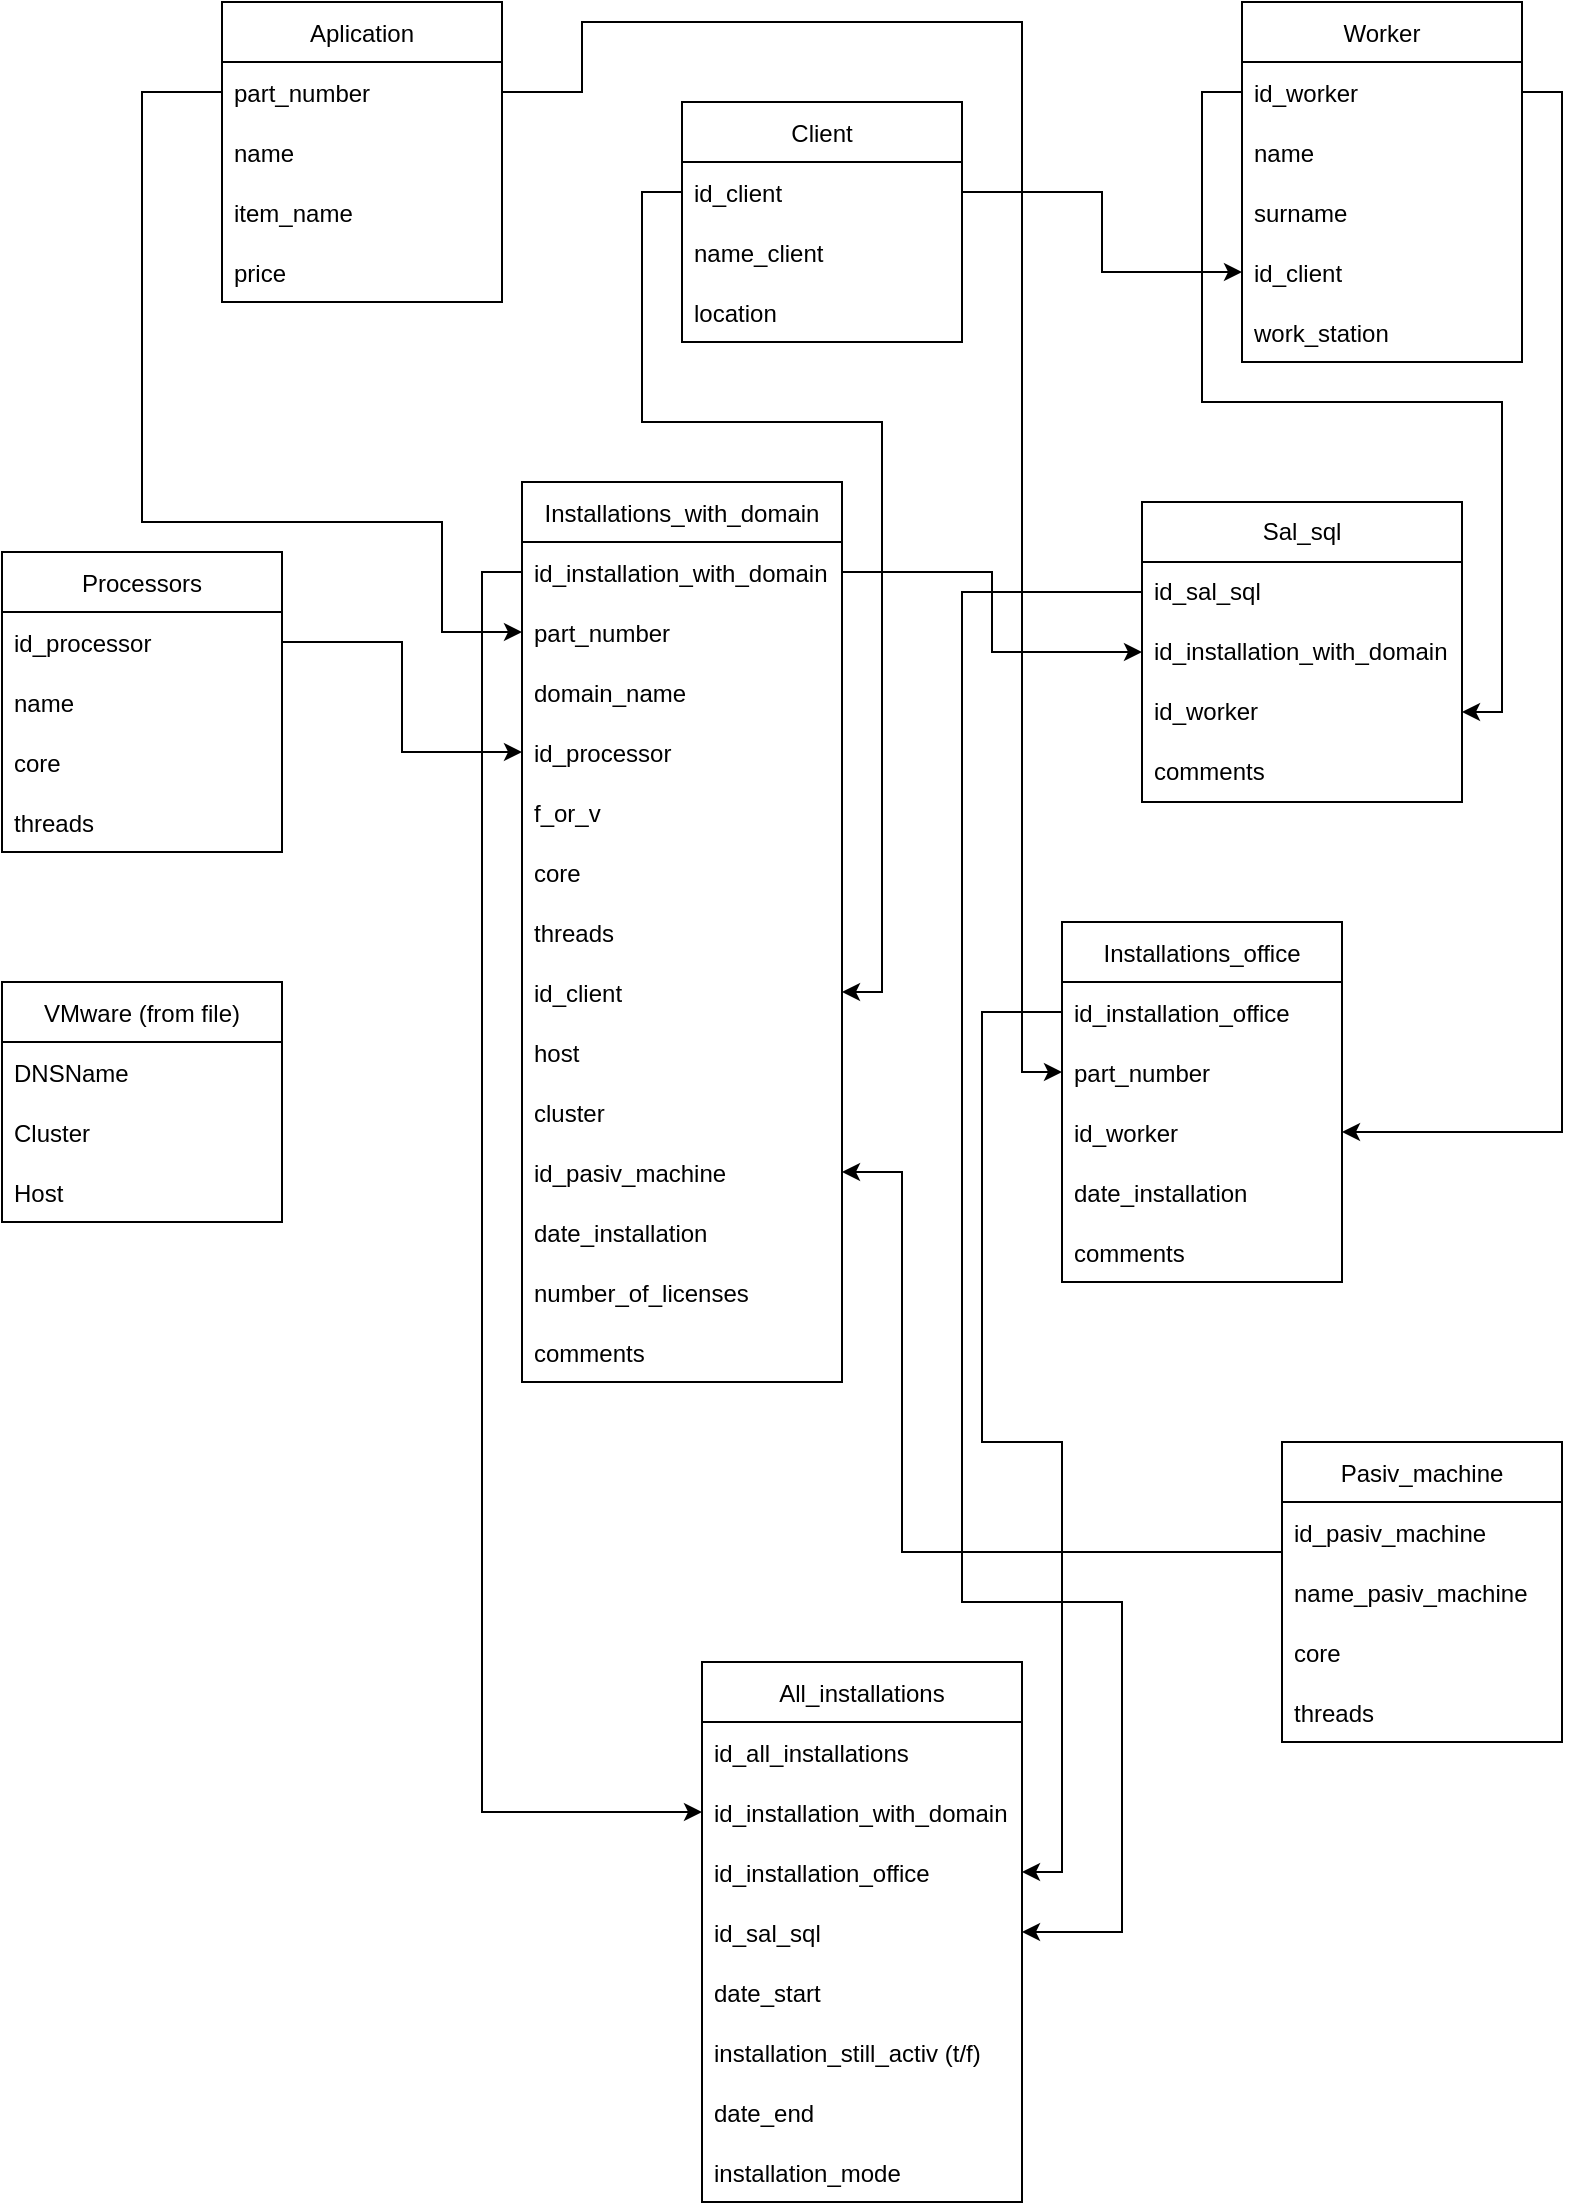 <mxfile version="23.1.1" type="github">
  <diagram id="C5RBs43oDa-KdzZeNtuy" name="Page-1">
    <mxGraphModel dx="986" dy="467" grid="1" gridSize="10" guides="1" tooltips="1" connect="1" arrows="1" fold="1" page="1" pageScale="1" pageWidth="827" pageHeight="1169" math="0" shadow="0">
      <root>
        <mxCell id="WIyWlLk6GJQsqaUBKTNV-0" />
        <mxCell id="WIyWlLk6GJQsqaUBKTNV-1" parent="WIyWlLk6GJQsqaUBKTNV-0" />
        <mxCell id="Tu4yXqbkV_XMBPrePD92-4" value="Aplication" style="swimlane;fontStyle=0;childLayout=stackLayout;horizontal=1;startSize=30;horizontalStack=0;resizeParent=1;resizeParentMax=0;resizeLast=0;collapsible=1;marginBottom=0;" parent="WIyWlLk6GJQsqaUBKTNV-1" vertex="1">
          <mxGeometry x="120" y="20" width="140" height="150" as="geometry" />
        </mxCell>
        <mxCell id="Tu4yXqbkV_XMBPrePD92-56" value="part_number" style="text;strokeColor=none;fillColor=none;align=left;verticalAlign=middle;spacingLeft=4;spacingRight=4;overflow=hidden;points=[[0,0.5],[1,0.5]];portConstraint=eastwest;rotatable=0;" parent="Tu4yXqbkV_XMBPrePD92-4" vertex="1">
          <mxGeometry y="30" width="140" height="30" as="geometry" />
        </mxCell>
        <mxCell id="Tu4yXqbkV_XMBPrePD92-6" value="name" style="text;strokeColor=none;fillColor=none;align=left;verticalAlign=middle;spacingLeft=4;spacingRight=4;overflow=hidden;points=[[0,0.5],[1,0.5]];portConstraint=eastwest;rotatable=0;" parent="Tu4yXqbkV_XMBPrePD92-4" vertex="1">
          <mxGeometry y="60" width="140" height="30" as="geometry" />
        </mxCell>
        <mxCell id="Tu4yXqbkV_XMBPrePD92-7" value="item_name" style="text;strokeColor=none;fillColor=none;align=left;verticalAlign=middle;spacingLeft=4;spacingRight=4;overflow=hidden;points=[[0,0.5],[1,0.5]];portConstraint=eastwest;rotatable=0;" parent="Tu4yXqbkV_XMBPrePD92-4" vertex="1">
          <mxGeometry y="90" width="140" height="30" as="geometry" />
        </mxCell>
        <mxCell id="Tu4yXqbkV_XMBPrePD92-12" value="price" style="text;strokeColor=none;fillColor=none;align=left;verticalAlign=middle;spacingLeft=4;spacingRight=4;overflow=hidden;points=[[0,0.5],[1,0.5]];portConstraint=eastwest;rotatable=0;" parent="Tu4yXqbkV_XMBPrePD92-4" vertex="1">
          <mxGeometry y="120" width="140" height="30" as="geometry" />
        </mxCell>
        <mxCell id="Tu4yXqbkV_XMBPrePD92-8" value="Client" style="swimlane;fontStyle=0;childLayout=stackLayout;horizontal=1;startSize=30;horizontalStack=0;resizeParent=1;resizeParentMax=0;resizeLast=0;collapsible=1;marginBottom=0;" parent="WIyWlLk6GJQsqaUBKTNV-1" vertex="1">
          <mxGeometry x="350" y="70" width="140" height="120" as="geometry" />
        </mxCell>
        <mxCell id="Tu4yXqbkV_XMBPrePD92-9" value="id_client" style="text;strokeColor=none;fillColor=none;align=left;verticalAlign=middle;spacingLeft=4;spacingRight=4;overflow=hidden;points=[[0,0.5],[1,0.5]];portConstraint=eastwest;rotatable=0;" parent="Tu4yXqbkV_XMBPrePD92-8" vertex="1">
          <mxGeometry y="30" width="140" height="30" as="geometry" />
        </mxCell>
        <mxCell id="Tu4yXqbkV_XMBPrePD92-10" value="name_client" style="text;strokeColor=none;fillColor=none;align=left;verticalAlign=middle;spacingLeft=4;spacingRight=4;overflow=hidden;points=[[0,0.5],[1,0.5]];portConstraint=eastwest;rotatable=0;" parent="Tu4yXqbkV_XMBPrePD92-8" vertex="1">
          <mxGeometry y="60" width="140" height="30" as="geometry" />
        </mxCell>
        <mxCell id="Tu4yXqbkV_XMBPrePD92-11" value="location" style="text;strokeColor=none;fillColor=none;align=left;verticalAlign=middle;spacingLeft=4;spacingRight=4;overflow=hidden;points=[[0,0.5],[1,0.5]];portConstraint=eastwest;rotatable=0;" parent="Tu4yXqbkV_XMBPrePD92-8" vertex="1">
          <mxGeometry y="90" width="140" height="30" as="geometry" />
        </mxCell>
        <mxCell id="Tu4yXqbkV_XMBPrePD92-13" value="Worker" style="swimlane;fontStyle=0;childLayout=stackLayout;horizontal=1;startSize=30;horizontalStack=0;resizeParent=1;resizeParentMax=0;resizeLast=0;collapsible=1;marginBottom=0;" parent="WIyWlLk6GJQsqaUBKTNV-1" vertex="1">
          <mxGeometry x="630" y="20" width="140" height="180" as="geometry" />
        </mxCell>
        <mxCell id="Tu4yXqbkV_XMBPrePD92-14" value="id_worker" style="text;strokeColor=none;fillColor=none;align=left;verticalAlign=middle;spacingLeft=4;spacingRight=4;overflow=hidden;points=[[0,0.5],[1,0.5]];portConstraint=eastwest;rotatable=0;" parent="Tu4yXqbkV_XMBPrePD92-13" vertex="1">
          <mxGeometry y="30" width="140" height="30" as="geometry" />
        </mxCell>
        <mxCell id="Tu4yXqbkV_XMBPrePD92-15" value="name" style="text;strokeColor=none;fillColor=none;align=left;verticalAlign=middle;spacingLeft=4;spacingRight=4;overflow=hidden;points=[[0,0.5],[1,0.5]];portConstraint=eastwest;rotatable=0;" parent="Tu4yXqbkV_XMBPrePD92-13" vertex="1">
          <mxGeometry y="60" width="140" height="30" as="geometry" />
        </mxCell>
        <mxCell id="Tu4yXqbkV_XMBPrePD92-16" value="surname" style="text;strokeColor=none;fillColor=none;align=left;verticalAlign=middle;spacingLeft=4;spacingRight=4;overflow=hidden;points=[[0,0.5],[1,0.5]];portConstraint=eastwest;rotatable=0;" parent="Tu4yXqbkV_XMBPrePD92-13" vertex="1">
          <mxGeometry y="90" width="140" height="30" as="geometry" />
        </mxCell>
        <mxCell id="Tu4yXqbkV_XMBPrePD92-17" value="id_client" style="text;strokeColor=none;fillColor=none;align=left;verticalAlign=middle;spacingLeft=4;spacingRight=4;overflow=hidden;points=[[0,0.5],[1,0.5]];portConstraint=eastwest;rotatable=0;" parent="Tu4yXqbkV_XMBPrePD92-13" vertex="1">
          <mxGeometry y="120" width="140" height="30" as="geometry" />
        </mxCell>
        <mxCell id="Tu4yXqbkV_XMBPrePD92-18" value="work_station" style="text;strokeColor=none;fillColor=none;align=left;verticalAlign=middle;spacingLeft=4;spacingRight=4;overflow=hidden;points=[[0,0.5],[1,0.5]];portConstraint=eastwest;rotatable=0;" parent="Tu4yXqbkV_XMBPrePD92-13" vertex="1">
          <mxGeometry y="150" width="140" height="30" as="geometry" />
        </mxCell>
        <mxCell id="Tu4yXqbkV_XMBPrePD92-19" value="Installations_with_domain" style="swimlane;fontStyle=0;childLayout=stackLayout;horizontal=1;startSize=30;horizontalStack=0;resizeParent=1;resizeParentMax=0;resizeLast=0;collapsible=1;marginBottom=0;" parent="WIyWlLk6GJQsqaUBKTNV-1" vertex="1">
          <mxGeometry x="270" y="260" width="160" height="450" as="geometry" />
        </mxCell>
        <mxCell id="Tu4yXqbkV_XMBPrePD92-27" value="id_installation_with_domain" style="text;strokeColor=none;fillColor=none;align=left;verticalAlign=middle;spacingLeft=4;spacingRight=4;overflow=hidden;points=[[0,0.5],[1,0.5]];portConstraint=eastwest;rotatable=0;" parent="Tu4yXqbkV_XMBPrePD92-19" vertex="1">
          <mxGeometry y="30" width="160" height="30" as="geometry" />
        </mxCell>
        <mxCell id="Tu4yXqbkV_XMBPrePD92-20" value="part_number" style="text;strokeColor=none;fillColor=none;align=left;verticalAlign=middle;spacingLeft=4;spacingRight=4;overflow=hidden;points=[[0,0.5],[1,0.5]];portConstraint=eastwest;rotatable=0;" parent="Tu4yXqbkV_XMBPrePD92-19" vertex="1">
          <mxGeometry y="60" width="160" height="30" as="geometry" />
        </mxCell>
        <mxCell id="Tu4yXqbkV_XMBPrePD92-21" value="domain_name" style="text;strokeColor=none;fillColor=none;align=left;verticalAlign=middle;spacingLeft=4;spacingRight=4;overflow=hidden;points=[[0,0.5],[1,0.5]];portConstraint=eastwest;rotatable=0;" parent="Tu4yXqbkV_XMBPrePD92-19" vertex="1">
          <mxGeometry y="90" width="160" height="30" as="geometry" />
        </mxCell>
        <mxCell id="Tu4yXqbkV_XMBPrePD92-36" value="id_processor" style="text;strokeColor=none;fillColor=none;align=left;verticalAlign=middle;spacingLeft=4;spacingRight=4;overflow=hidden;points=[[0,0.5],[1,0.5]];portConstraint=eastwest;rotatable=0;" parent="Tu4yXqbkV_XMBPrePD92-19" vertex="1">
          <mxGeometry y="120" width="160" height="30" as="geometry" />
        </mxCell>
        <mxCell id="Tu4yXqbkV_XMBPrePD92-29" value="f_or_v" style="text;strokeColor=none;fillColor=none;align=left;verticalAlign=middle;spacingLeft=4;spacingRight=4;overflow=hidden;points=[[0,0.5],[1,0.5]];portConstraint=eastwest;rotatable=0;" parent="Tu4yXqbkV_XMBPrePD92-19" vertex="1">
          <mxGeometry y="150" width="160" height="30" as="geometry" />
        </mxCell>
        <mxCell id="Tu4yXqbkV_XMBPrePD92-35" value="core" style="text;strokeColor=none;fillColor=none;align=left;verticalAlign=middle;spacingLeft=4;spacingRight=4;overflow=hidden;points=[[0,0.5],[1,0.5]];portConstraint=eastwest;rotatable=0;" parent="Tu4yXqbkV_XMBPrePD92-19" vertex="1">
          <mxGeometry y="180" width="160" height="30" as="geometry" />
        </mxCell>
        <mxCell id="Tu4yXqbkV_XMBPrePD92-42" value="threads" style="text;strokeColor=none;fillColor=none;align=left;verticalAlign=middle;spacingLeft=4;spacingRight=4;overflow=hidden;points=[[0,0.5],[1,0.5]];portConstraint=eastwest;rotatable=0;" parent="Tu4yXqbkV_XMBPrePD92-19" vertex="1">
          <mxGeometry y="210" width="160" height="30" as="geometry" />
        </mxCell>
        <mxCell id="Tu4yXqbkV_XMBPrePD92-22" value="id_client" style="text;strokeColor=none;fillColor=none;align=left;verticalAlign=middle;spacingLeft=4;spacingRight=4;overflow=hidden;points=[[0,0.5],[1,0.5]];portConstraint=eastwest;rotatable=0;" parent="Tu4yXqbkV_XMBPrePD92-19" vertex="1">
          <mxGeometry y="240" width="160" height="30" as="geometry" />
        </mxCell>
        <mxCell id="Tu4yXqbkV_XMBPrePD92-31" value="host" style="text;strokeColor=none;fillColor=none;align=left;verticalAlign=middle;spacingLeft=4;spacingRight=4;overflow=hidden;points=[[0,0.5],[1,0.5]];portConstraint=eastwest;rotatable=0;" parent="Tu4yXqbkV_XMBPrePD92-19" vertex="1">
          <mxGeometry y="270" width="160" height="30" as="geometry" />
        </mxCell>
        <mxCell id="Tu4yXqbkV_XMBPrePD92-32" value="cluster" style="text;strokeColor=none;fillColor=none;align=left;verticalAlign=middle;spacingLeft=4;spacingRight=4;overflow=hidden;points=[[0,0.5],[1,0.5]];portConstraint=eastwest;rotatable=0;" parent="Tu4yXqbkV_XMBPrePD92-19" vertex="1">
          <mxGeometry y="300" width="160" height="30" as="geometry" />
        </mxCell>
        <mxCell id="Tu4yXqbkV_XMBPrePD92-49" value="id_pasiv_machine" style="text;strokeColor=none;fillColor=none;align=left;verticalAlign=middle;spacingLeft=4;spacingRight=4;overflow=hidden;points=[[0,0.5],[1,0.5]];portConstraint=eastwest;rotatable=0;" parent="Tu4yXqbkV_XMBPrePD92-19" vertex="1">
          <mxGeometry y="330" width="160" height="30" as="geometry" />
        </mxCell>
        <mxCell id="Tu4yXqbkV_XMBPrePD92-34" value="date_installation" style="text;strokeColor=none;fillColor=none;align=left;verticalAlign=middle;spacingLeft=4;spacingRight=4;overflow=hidden;points=[[0,0.5],[1,0.5]];portConstraint=eastwest;rotatable=0;" parent="Tu4yXqbkV_XMBPrePD92-19" vertex="1">
          <mxGeometry y="360" width="160" height="30" as="geometry" />
        </mxCell>
        <mxCell id="KvPAsOiqftsXHWhFmkEP-4" value="number_of_licenses" style="text;strokeColor=none;fillColor=none;align=left;verticalAlign=middle;spacingLeft=4;spacingRight=4;overflow=hidden;points=[[0,0.5],[1,0.5]];portConstraint=eastwest;rotatable=0;" parent="Tu4yXqbkV_XMBPrePD92-19" vertex="1">
          <mxGeometry y="390" width="160" height="30" as="geometry" />
        </mxCell>
        <mxCell id="Tu4yXqbkV_XMBPrePD92-43" value="comments" style="text;strokeColor=none;fillColor=none;align=left;verticalAlign=middle;spacingLeft=4;spacingRight=4;overflow=hidden;points=[[0,0.5],[1,0.5]];portConstraint=eastwest;rotatable=0;" parent="Tu4yXqbkV_XMBPrePD92-19" vertex="1">
          <mxGeometry y="420" width="160" height="30" as="geometry" />
        </mxCell>
        <mxCell id="Tu4yXqbkV_XMBPrePD92-23" value="Installations_office" style="swimlane;fontStyle=0;childLayout=stackLayout;horizontal=1;startSize=30;horizontalStack=0;resizeParent=1;resizeParentMax=0;resizeLast=0;collapsible=1;marginBottom=0;" parent="WIyWlLk6GJQsqaUBKTNV-1" vertex="1">
          <mxGeometry x="540" y="480" width="140" height="180" as="geometry" />
        </mxCell>
        <mxCell id="Tu4yXqbkV_XMBPrePD92-28" value="id_installation_office" style="text;strokeColor=none;fillColor=none;align=left;verticalAlign=middle;spacingLeft=4;spacingRight=4;overflow=hidden;points=[[0,0.5],[1,0.5]];portConstraint=eastwest;rotatable=0;" parent="Tu4yXqbkV_XMBPrePD92-23" vertex="1">
          <mxGeometry y="30" width="140" height="30" as="geometry" />
        </mxCell>
        <mxCell id="Tu4yXqbkV_XMBPrePD92-25" value="part_number" style="text;strokeColor=none;fillColor=none;align=left;verticalAlign=middle;spacingLeft=4;spacingRight=4;overflow=hidden;points=[[0,0.5],[1,0.5]];portConstraint=eastwest;rotatable=0;" parent="Tu4yXqbkV_XMBPrePD92-23" vertex="1">
          <mxGeometry y="60" width="140" height="30" as="geometry" />
        </mxCell>
        <mxCell id="Tu4yXqbkV_XMBPrePD92-26" value="id_worker" style="text;strokeColor=none;fillColor=none;align=left;verticalAlign=middle;spacingLeft=4;spacingRight=4;overflow=hidden;points=[[0,0.5],[1,0.5]];portConstraint=eastwest;rotatable=0;" parent="Tu4yXqbkV_XMBPrePD92-23" vertex="1">
          <mxGeometry y="90" width="140" height="30" as="geometry" />
        </mxCell>
        <mxCell id="Tu4yXqbkV_XMBPrePD92-33" value="date_installation" style="text;strokeColor=none;fillColor=none;align=left;verticalAlign=middle;spacingLeft=4;spacingRight=4;overflow=hidden;points=[[0,0.5],[1,0.5]];portConstraint=eastwest;rotatable=0;" parent="Tu4yXqbkV_XMBPrePD92-23" vertex="1">
          <mxGeometry y="120" width="140" height="30" as="geometry" />
        </mxCell>
        <mxCell id="Tu4yXqbkV_XMBPrePD92-44" value="comments" style="text;strokeColor=none;fillColor=none;align=left;verticalAlign=middle;spacingLeft=4;spacingRight=4;overflow=hidden;points=[[0,0.5],[1,0.5]];portConstraint=eastwest;rotatable=0;" parent="Tu4yXqbkV_XMBPrePD92-23" vertex="1">
          <mxGeometry y="150" width="140" height="30" as="geometry" />
        </mxCell>
        <mxCell id="Tu4yXqbkV_XMBPrePD92-37" value="Processors" style="swimlane;fontStyle=0;childLayout=stackLayout;horizontal=1;startSize=30;horizontalStack=0;resizeParent=1;resizeParentMax=0;resizeLast=0;collapsible=1;marginBottom=0;" parent="WIyWlLk6GJQsqaUBKTNV-1" vertex="1">
          <mxGeometry x="10" y="295" width="140" height="150" as="geometry" />
        </mxCell>
        <mxCell id="Tu4yXqbkV_XMBPrePD92-38" value="id_processor" style="text;strokeColor=none;fillColor=none;align=left;verticalAlign=middle;spacingLeft=4;spacingRight=4;overflow=hidden;points=[[0,0.5],[1,0.5]];portConstraint=eastwest;rotatable=0;" parent="Tu4yXqbkV_XMBPrePD92-37" vertex="1">
          <mxGeometry y="30" width="140" height="30" as="geometry" />
        </mxCell>
        <mxCell id="Tu4yXqbkV_XMBPrePD92-39" value="name" style="text;strokeColor=none;fillColor=none;align=left;verticalAlign=middle;spacingLeft=4;spacingRight=4;overflow=hidden;points=[[0,0.5],[1,0.5]];portConstraint=eastwest;rotatable=0;" parent="Tu4yXqbkV_XMBPrePD92-37" vertex="1">
          <mxGeometry y="60" width="140" height="30" as="geometry" />
        </mxCell>
        <mxCell id="Tu4yXqbkV_XMBPrePD92-40" value="core" style="text;strokeColor=none;fillColor=none;align=left;verticalAlign=middle;spacingLeft=4;spacingRight=4;overflow=hidden;points=[[0,0.5],[1,0.5]];portConstraint=eastwest;rotatable=0;" parent="Tu4yXqbkV_XMBPrePD92-37" vertex="1">
          <mxGeometry y="90" width="140" height="30" as="geometry" />
        </mxCell>
        <mxCell id="Tu4yXqbkV_XMBPrePD92-41" value="threads" style="text;strokeColor=none;fillColor=none;align=left;verticalAlign=middle;spacingLeft=4;spacingRight=4;overflow=hidden;points=[[0,0.5],[1,0.5]];portConstraint=eastwest;rotatable=0;" parent="Tu4yXqbkV_XMBPrePD92-37" vertex="1">
          <mxGeometry y="120" width="140" height="30" as="geometry" />
        </mxCell>
        <mxCell id="Tu4yXqbkV_XMBPrePD92-45" value="VMware (from file)" style="swimlane;fontStyle=0;childLayout=stackLayout;horizontal=1;startSize=30;horizontalStack=0;resizeParent=1;resizeParentMax=0;resizeLast=0;collapsible=1;marginBottom=0;" parent="WIyWlLk6GJQsqaUBKTNV-1" vertex="1">
          <mxGeometry x="10" y="510" width="140" height="120" as="geometry" />
        </mxCell>
        <mxCell id="Tu4yXqbkV_XMBPrePD92-46" value="DNSName" style="text;strokeColor=none;fillColor=none;align=left;verticalAlign=middle;spacingLeft=4;spacingRight=4;overflow=hidden;points=[[0,0.5],[1,0.5]];portConstraint=eastwest;rotatable=0;" parent="Tu4yXqbkV_XMBPrePD92-45" vertex="1">
          <mxGeometry y="30" width="140" height="30" as="geometry" />
        </mxCell>
        <mxCell id="Tu4yXqbkV_XMBPrePD92-47" value="Cluster" style="text;strokeColor=none;fillColor=none;align=left;verticalAlign=middle;spacingLeft=4;spacingRight=4;overflow=hidden;points=[[0,0.5],[1,0.5]];portConstraint=eastwest;rotatable=0;" parent="Tu4yXqbkV_XMBPrePD92-45" vertex="1">
          <mxGeometry y="60" width="140" height="30" as="geometry" />
        </mxCell>
        <mxCell id="Tu4yXqbkV_XMBPrePD92-48" value="Host" style="text;strokeColor=none;fillColor=none;align=left;verticalAlign=middle;spacingLeft=4;spacingRight=4;overflow=hidden;points=[[0,0.5],[1,0.5]];portConstraint=eastwest;rotatable=0;" parent="Tu4yXqbkV_XMBPrePD92-45" vertex="1">
          <mxGeometry y="90" width="140" height="30" as="geometry" />
        </mxCell>
        <mxCell id="Tu4yXqbkV_XMBPrePD92-50" value="Pasiv_machine" style="swimlane;fontStyle=0;childLayout=stackLayout;horizontal=1;startSize=30;horizontalStack=0;resizeParent=1;resizeParentMax=0;resizeLast=0;collapsible=1;marginBottom=0;" parent="WIyWlLk6GJQsqaUBKTNV-1" vertex="1">
          <mxGeometry x="650" y="740" width="140" height="150" as="geometry" />
        </mxCell>
        <mxCell id="Tu4yXqbkV_XMBPrePD92-51" value="id_pasiv_machine" style="text;strokeColor=none;fillColor=none;align=left;verticalAlign=middle;spacingLeft=4;spacingRight=4;overflow=hidden;points=[[0,0.5],[1,0.5]];portConstraint=eastwest;rotatable=0;" parent="Tu4yXqbkV_XMBPrePD92-50" vertex="1">
          <mxGeometry y="30" width="140" height="30" as="geometry" />
        </mxCell>
        <mxCell id="Tu4yXqbkV_XMBPrePD92-52" value="name_pasiv_machine" style="text;strokeColor=none;fillColor=none;align=left;verticalAlign=middle;spacingLeft=4;spacingRight=4;overflow=hidden;points=[[0,0.5],[1,0.5]];portConstraint=eastwest;rotatable=0;" parent="Tu4yXqbkV_XMBPrePD92-50" vertex="1">
          <mxGeometry y="60" width="140" height="30" as="geometry" />
        </mxCell>
        <mxCell id="Tu4yXqbkV_XMBPrePD92-53" value="core" style="text;strokeColor=none;fillColor=none;align=left;verticalAlign=middle;spacingLeft=4;spacingRight=4;overflow=hidden;points=[[0,0.5],[1,0.5]];portConstraint=eastwest;rotatable=0;" parent="Tu4yXqbkV_XMBPrePD92-50" vertex="1">
          <mxGeometry y="90" width="140" height="30" as="geometry" />
        </mxCell>
        <mxCell id="Tu4yXqbkV_XMBPrePD92-54" value="threads" style="text;strokeColor=none;fillColor=none;align=left;verticalAlign=middle;spacingLeft=4;spacingRight=4;overflow=hidden;points=[[0,0.5],[1,0.5]];portConstraint=eastwest;rotatable=0;" parent="Tu4yXqbkV_XMBPrePD92-50" vertex="1">
          <mxGeometry y="120" width="140" height="30" as="geometry" />
        </mxCell>
        <mxCell id="Tu4yXqbkV_XMBPrePD92-57" style="edgeStyle=orthogonalEdgeStyle;rounded=0;orthogonalLoop=1;jettySize=auto;html=1;exitX=0;exitY=0.5;exitDx=0;exitDy=0;entryX=0;entryY=0.5;entryDx=0;entryDy=0;" parent="WIyWlLk6GJQsqaUBKTNV-1" source="Tu4yXqbkV_XMBPrePD92-56" target="Tu4yXqbkV_XMBPrePD92-20" edge="1">
          <mxGeometry relative="1" as="geometry">
            <Array as="points">
              <mxPoint x="80" y="65" />
              <mxPoint x="80" y="280" />
              <mxPoint x="230" y="280" />
              <mxPoint x="230" y="335" />
            </Array>
          </mxGeometry>
        </mxCell>
        <mxCell id="Tu4yXqbkV_XMBPrePD92-59" style="edgeStyle=orthogonalEdgeStyle;rounded=0;orthogonalLoop=1;jettySize=auto;html=1;exitX=1;exitY=0.5;exitDx=0;exitDy=0;entryX=0;entryY=0.5;entryDx=0;entryDy=0;" parent="WIyWlLk6GJQsqaUBKTNV-1" source="Tu4yXqbkV_XMBPrePD92-56" target="Tu4yXqbkV_XMBPrePD92-25" edge="1">
          <mxGeometry relative="1" as="geometry">
            <Array as="points">
              <mxPoint x="300" y="65" />
              <mxPoint x="300" y="30" />
              <mxPoint x="520" y="30" />
              <mxPoint x="520" y="555" />
            </Array>
          </mxGeometry>
        </mxCell>
        <mxCell id="Tu4yXqbkV_XMBPrePD92-60" style="edgeStyle=orthogonalEdgeStyle;rounded=0;orthogonalLoop=1;jettySize=auto;html=1;exitX=1;exitY=0.5;exitDx=0;exitDy=0;entryX=0;entryY=0.5;entryDx=0;entryDy=0;" parent="WIyWlLk6GJQsqaUBKTNV-1" source="Tu4yXqbkV_XMBPrePD92-9" target="Tu4yXqbkV_XMBPrePD92-17" edge="1">
          <mxGeometry relative="1" as="geometry" />
        </mxCell>
        <mxCell id="Tu4yXqbkV_XMBPrePD92-61" style="edgeStyle=orthogonalEdgeStyle;rounded=0;orthogonalLoop=1;jettySize=auto;html=1;exitX=0;exitY=0.5;exitDx=0;exitDy=0;entryX=1;entryY=0.5;entryDx=0;entryDy=0;" parent="WIyWlLk6GJQsqaUBKTNV-1" source="Tu4yXqbkV_XMBPrePD92-9" target="Tu4yXqbkV_XMBPrePD92-22" edge="1">
          <mxGeometry relative="1" as="geometry">
            <Array as="points">
              <mxPoint x="330" y="115" />
              <mxPoint x="330" y="230" />
              <mxPoint x="450" y="230" />
              <mxPoint x="450" y="515" />
            </Array>
          </mxGeometry>
        </mxCell>
        <mxCell id="Tu4yXqbkV_XMBPrePD92-62" style="edgeStyle=orthogonalEdgeStyle;rounded=0;orthogonalLoop=1;jettySize=auto;html=1;exitX=1;exitY=0.5;exitDx=0;exitDy=0;entryX=0;entryY=0.5;entryDx=0;entryDy=0;" parent="WIyWlLk6GJQsqaUBKTNV-1" source="Tu4yXqbkV_XMBPrePD92-38" target="Tu4yXqbkV_XMBPrePD92-36" edge="1">
          <mxGeometry relative="1" as="geometry" />
        </mxCell>
        <mxCell id="Tu4yXqbkV_XMBPrePD92-63" style="edgeStyle=orthogonalEdgeStyle;rounded=0;orthogonalLoop=1;jettySize=auto;html=1;exitX=0;exitY=0.5;exitDx=0;exitDy=0;entryX=1;entryY=0.5;entryDx=0;entryDy=0;" parent="WIyWlLk6GJQsqaUBKTNV-1" source="Tu4yXqbkV_XMBPrePD92-51" target="Tu4yXqbkV_XMBPrePD92-49" edge="1">
          <mxGeometry relative="1" as="geometry">
            <Array as="points">
              <mxPoint x="460" y="795" />
              <mxPoint x="460" y="605" />
            </Array>
          </mxGeometry>
        </mxCell>
        <mxCell id="Tu4yXqbkV_XMBPrePD92-64" style="edgeStyle=orthogonalEdgeStyle;rounded=0;orthogonalLoop=1;jettySize=auto;html=1;exitX=1;exitY=0.5;exitDx=0;exitDy=0;entryX=1;entryY=0.5;entryDx=0;entryDy=0;" parent="WIyWlLk6GJQsqaUBKTNV-1" source="Tu4yXqbkV_XMBPrePD92-14" target="Tu4yXqbkV_XMBPrePD92-26" edge="1">
          <mxGeometry relative="1" as="geometry" />
        </mxCell>
        <mxCell id="Tu4yXqbkV_XMBPrePD92-65" value="All_installations" style="swimlane;fontStyle=0;childLayout=stackLayout;horizontal=1;startSize=30;horizontalStack=0;resizeParent=1;resizeParentMax=0;resizeLast=0;collapsible=1;marginBottom=0;" parent="WIyWlLk6GJQsqaUBKTNV-1" vertex="1">
          <mxGeometry x="360" y="850" width="160" height="270" as="geometry" />
        </mxCell>
        <mxCell id="Tu4yXqbkV_XMBPrePD92-66" value="id_all_installations" style="text;strokeColor=none;fillColor=none;align=left;verticalAlign=middle;spacingLeft=4;spacingRight=4;overflow=hidden;points=[[0,0.5],[1,0.5]];portConstraint=eastwest;rotatable=0;" parent="Tu4yXqbkV_XMBPrePD92-65" vertex="1">
          <mxGeometry y="30" width="160" height="30" as="geometry" />
        </mxCell>
        <mxCell id="Tu4yXqbkV_XMBPrePD92-67" value="id_installation_with_domain" style="text;strokeColor=none;fillColor=none;align=left;verticalAlign=middle;spacingLeft=4;spacingRight=4;overflow=hidden;points=[[0,0.5],[1,0.5]];portConstraint=eastwest;rotatable=0;" parent="Tu4yXqbkV_XMBPrePD92-65" vertex="1">
          <mxGeometry y="60" width="160" height="30" as="geometry" />
        </mxCell>
        <mxCell id="Tu4yXqbkV_XMBPrePD92-68" value="id_installation_office" style="text;strokeColor=none;fillColor=none;align=left;verticalAlign=middle;spacingLeft=4;spacingRight=4;overflow=hidden;points=[[0,0.5],[1,0.5]];portConstraint=eastwest;rotatable=0;" parent="Tu4yXqbkV_XMBPrePD92-65" vertex="1">
          <mxGeometry y="90" width="160" height="30" as="geometry" />
        </mxCell>
        <mxCell id="7tXNKvKf0ajQ1rDbWfxy-5" value="id_sal_sql" style="text;strokeColor=none;fillColor=none;align=left;verticalAlign=middle;spacingLeft=4;spacingRight=4;overflow=hidden;points=[[0,0.5],[1,0.5]];portConstraint=eastwest;rotatable=0;" vertex="1" parent="Tu4yXqbkV_XMBPrePD92-65">
          <mxGeometry y="120" width="160" height="30" as="geometry" />
        </mxCell>
        <mxCell id="Tu4yXqbkV_XMBPrePD92-69" value="date_start" style="text;strokeColor=none;fillColor=none;align=left;verticalAlign=middle;spacingLeft=4;spacingRight=4;overflow=hidden;points=[[0,0.5],[1,0.5]];portConstraint=eastwest;rotatable=0;" parent="Tu4yXqbkV_XMBPrePD92-65" vertex="1">
          <mxGeometry y="150" width="160" height="30" as="geometry" />
        </mxCell>
        <mxCell id="KvPAsOiqftsXHWhFmkEP-3" value="installation_still_activ (t/f)" style="text;strokeColor=none;fillColor=none;align=left;verticalAlign=middle;spacingLeft=4;spacingRight=4;overflow=hidden;points=[[0,0.5],[1,0.5]];portConstraint=eastwest;rotatable=0;" parent="Tu4yXqbkV_XMBPrePD92-65" vertex="1">
          <mxGeometry y="180" width="160" height="30" as="geometry" />
        </mxCell>
        <mxCell id="Tu4yXqbkV_XMBPrePD92-70" value="date_end" style="text;strokeColor=none;fillColor=none;align=left;verticalAlign=middle;spacingLeft=4;spacingRight=4;overflow=hidden;points=[[0,0.5],[1,0.5]];portConstraint=eastwest;rotatable=0;" parent="Tu4yXqbkV_XMBPrePD92-65" vertex="1">
          <mxGeometry y="210" width="160" height="30" as="geometry" />
        </mxCell>
        <mxCell id="KvPAsOiqftsXHWhFmkEP-6" value="installation_mode" style="text;strokeColor=none;fillColor=none;align=left;verticalAlign=middle;spacingLeft=4;spacingRight=4;overflow=hidden;points=[[0,0.5],[1,0.5]];portConstraint=eastwest;rotatable=0;" parent="Tu4yXqbkV_XMBPrePD92-65" vertex="1">
          <mxGeometry y="240" width="160" height="30" as="geometry" />
        </mxCell>
        <mxCell id="Tu4yXqbkV_XMBPrePD92-73" style="edgeStyle=orthogonalEdgeStyle;rounded=0;orthogonalLoop=1;jettySize=auto;html=1;exitX=0;exitY=0.5;exitDx=0;exitDy=0;entryX=0;entryY=0.5;entryDx=0;entryDy=0;" parent="WIyWlLk6GJQsqaUBKTNV-1" source="Tu4yXqbkV_XMBPrePD92-27" target="Tu4yXqbkV_XMBPrePD92-67" edge="1">
          <mxGeometry relative="1" as="geometry" />
        </mxCell>
        <mxCell id="Tu4yXqbkV_XMBPrePD92-74" style="edgeStyle=orthogonalEdgeStyle;rounded=0;orthogonalLoop=1;jettySize=auto;html=1;exitX=0;exitY=0.5;exitDx=0;exitDy=0;entryX=1;entryY=0.5;entryDx=0;entryDy=0;" parent="WIyWlLk6GJQsqaUBKTNV-1" source="Tu4yXqbkV_XMBPrePD92-28" target="Tu4yXqbkV_XMBPrePD92-68" edge="1">
          <mxGeometry relative="1" as="geometry">
            <Array as="points">
              <mxPoint x="500" y="525" />
              <mxPoint x="500" y="740" />
              <mxPoint x="540" y="740" />
              <mxPoint x="540" y="955" />
            </Array>
          </mxGeometry>
        </mxCell>
        <mxCell id="7tXNKvKf0ajQ1rDbWfxy-0" value="Sal_sql" style="swimlane;fontStyle=0;childLayout=stackLayout;horizontal=1;startSize=30;horizontalStack=0;resizeParent=1;resizeParentMax=0;resizeLast=0;collapsible=1;marginBottom=0;whiteSpace=wrap;html=1;" vertex="1" parent="WIyWlLk6GJQsqaUBKTNV-1">
          <mxGeometry x="580" y="270" width="160" height="150" as="geometry" />
        </mxCell>
        <mxCell id="7tXNKvKf0ajQ1rDbWfxy-1" value="id_sal_sql" style="text;strokeColor=none;fillColor=none;align=left;verticalAlign=middle;spacingLeft=4;spacingRight=4;overflow=hidden;points=[[0,0.5],[1,0.5]];portConstraint=eastwest;rotatable=0;whiteSpace=wrap;html=1;" vertex="1" parent="7tXNKvKf0ajQ1rDbWfxy-0">
          <mxGeometry y="30" width="160" height="30" as="geometry" />
        </mxCell>
        <mxCell id="7tXNKvKf0ajQ1rDbWfxy-2" value="id_installation_with_domain" style="text;strokeColor=none;fillColor=none;align=left;verticalAlign=middle;spacingLeft=4;spacingRight=4;overflow=hidden;points=[[0,0.5],[1,0.5]];portConstraint=eastwest;rotatable=0;whiteSpace=wrap;html=1;" vertex="1" parent="7tXNKvKf0ajQ1rDbWfxy-0">
          <mxGeometry y="60" width="160" height="30" as="geometry" />
        </mxCell>
        <mxCell id="7tXNKvKf0ajQ1rDbWfxy-3" value="id_worker" style="text;strokeColor=none;fillColor=none;align=left;verticalAlign=middle;spacingLeft=4;spacingRight=4;overflow=hidden;points=[[0,0.5],[1,0.5]];portConstraint=eastwest;rotatable=0;whiteSpace=wrap;html=1;" vertex="1" parent="7tXNKvKf0ajQ1rDbWfxy-0">
          <mxGeometry y="90" width="160" height="30" as="geometry" />
        </mxCell>
        <mxCell id="7tXNKvKf0ajQ1rDbWfxy-4" value="comments" style="text;strokeColor=none;fillColor=none;align=left;verticalAlign=middle;spacingLeft=4;spacingRight=4;overflow=hidden;points=[[0,0.5],[1,0.5]];portConstraint=eastwest;rotatable=0;whiteSpace=wrap;html=1;" vertex="1" parent="7tXNKvKf0ajQ1rDbWfxy-0">
          <mxGeometry y="120" width="160" height="30" as="geometry" />
        </mxCell>
        <mxCell id="7tXNKvKf0ajQ1rDbWfxy-6" style="edgeStyle=orthogonalEdgeStyle;rounded=0;orthogonalLoop=1;jettySize=auto;html=1;entryX=1;entryY=0.5;entryDx=0;entryDy=0;" edge="1" parent="WIyWlLk6GJQsqaUBKTNV-1" source="7tXNKvKf0ajQ1rDbWfxy-1" target="7tXNKvKf0ajQ1rDbWfxy-5">
          <mxGeometry relative="1" as="geometry">
            <Array as="points">
              <mxPoint x="490" y="315" />
              <mxPoint x="490" y="820" />
              <mxPoint x="570" y="820" />
              <mxPoint x="570" y="985" />
            </Array>
          </mxGeometry>
        </mxCell>
        <mxCell id="7tXNKvKf0ajQ1rDbWfxy-7" style="edgeStyle=orthogonalEdgeStyle;rounded=0;orthogonalLoop=1;jettySize=auto;html=1;entryX=0;entryY=0.5;entryDx=0;entryDy=0;" edge="1" parent="WIyWlLk6GJQsqaUBKTNV-1" source="Tu4yXqbkV_XMBPrePD92-27" target="7tXNKvKf0ajQ1rDbWfxy-2">
          <mxGeometry relative="1" as="geometry" />
        </mxCell>
        <mxCell id="7tXNKvKf0ajQ1rDbWfxy-8" style="edgeStyle=orthogonalEdgeStyle;rounded=0;orthogonalLoop=1;jettySize=auto;html=1;" edge="1" parent="WIyWlLk6GJQsqaUBKTNV-1" source="Tu4yXqbkV_XMBPrePD92-14" target="7tXNKvKf0ajQ1rDbWfxy-3">
          <mxGeometry relative="1" as="geometry" />
        </mxCell>
      </root>
    </mxGraphModel>
  </diagram>
</mxfile>
